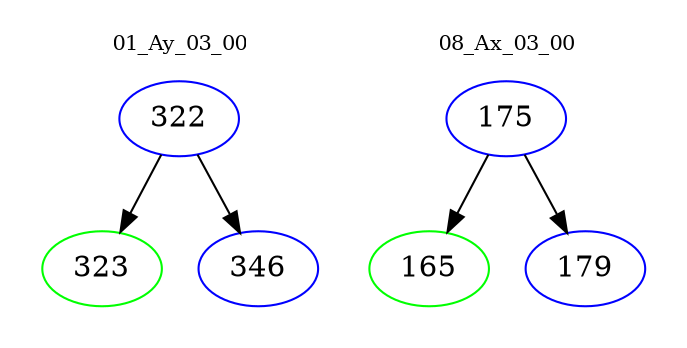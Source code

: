 digraph{
subgraph cluster_0 {
color = white
label = "01_Ay_03_00";
fontsize=10;
T0_322 [label="322", color="blue"]
T0_322 -> T0_323 [color="black"]
T0_323 [label="323", color="green"]
T0_322 -> T0_346 [color="black"]
T0_346 [label="346", color="blue"]
}
subgraph cluster_1 {
color = white
label = "08_Ax_03_00";
fontsize=10;
T1_175 [label="175", color="blue"]
T1_175 -> T1_165 [color="black"]
T1_165 [label="165", color="green"]
T1_175 -> T1_179 [color="black"]
T1_179 [label="179", color="blue"]
}
}
